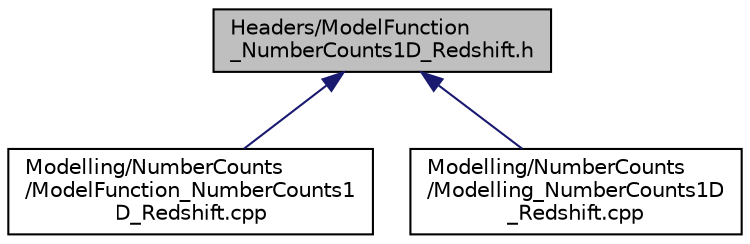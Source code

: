 digraph "Headers/ModelFunction_NumberCounts1D_Redshift.h"
{
  edge [fontname="Helvetica",fontsize="10",labelfontname="Helvetica",labelfontsize="10"];
  node [fontname="Helvetica",fontsize="10",shape=record];
  Node51 [label="Headers/ModelFunction\l_NumberCounts1D_Redshift.h",height=0.2,width=0.4,color="black", fillcolor="grey75", style="filled", fontcolor="black"];
  Node51 -> Node52 [dir="back",color="midnightblue",fontsize="10",style="solid",fontname="Helvetica"];
  Node52 [label="Modelling/NumberCounts\l/ModelFunction_NumberCounts1\lD_Redshift.cpp",height=0.2,width=0.4,color="black", fillcolor="white", style="filled",URL="$d7/dae/ModelFunction__NumberCounts1D__Redshift_8cpp.html",tooltip="Functions to model the redshift number counts. "];
  Node51 -> Node53 [dir="back",color="midnightblue",fontsize="10",style="solid",fontname="Helvetica"];
  Node53 [label="Modelling/NumberCounts\l/Modelling_NumberCounts1D\l_Redshift.cpp",height=0.2,width=0.4,color="black", fillcolor="white", style="filled",URL="$df/d6c/Modelling__NumberCounts1D__Redshift_8cpp.html",tooltip="Methods of the class Modelling_NumberCounts1D_Redshift. "];
}
